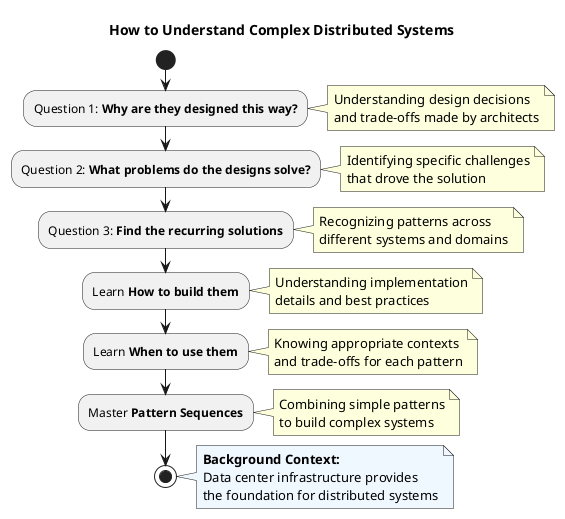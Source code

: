 @startuml

title How to Understand Complex Distributed Systems

start

:Question 1: **Why are they designed this way?**;
note right
Understanding design decisions
and trade-offs made by architects
end note

:Question 2: **What problems do the designs solve?**;
note right
Identifying specific challenges
that drove the solution
end note

:Question 3: **Find the recurring solutions**;
note right
Recognizing patterns across
different systems and domains
end note

:Learn **How to build them**;
note right
Understanding implementation
details and best practices
end note

:Learn **When to use them**;
note right
Knowing appropriate contexts
and trade-offs for each pattern
end note

:Master **Pattern Sequences**;
note right
Combining simple patterns
to build complex systems
end note

stop

note right #F0F8FF
**Background Context:**
Data center infrastructure provides
the foundation for distributed systems
end note
@enduml 